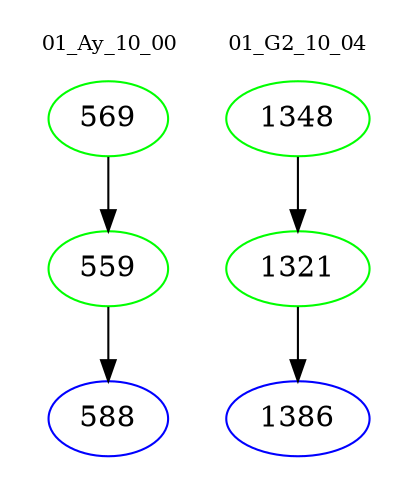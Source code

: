 digraph{
subgraph cluster_0 {
color = white
label = "01_Ay_10_00";
fontsize=10;
T0_569 [label="569", color="green"]
T0_569 -> T0_559 [color="black"]
T0_559 [label="559", color="green"]
T0_559 -> T0_588 [color="black"]
T0_588 [label="588", color="blue"]
}
subgraph cluster_1 {
color = white
label = "01_G2_10_04";
fontsize=10;
T1_1348 [label="1348", color="green"]
T1_1348 -> T1_1321 [color="black"]
T1_1321 [label="1321", color="green"]
T1_1321 -> T1_1386 [color="black"]
T1_1386 [label="1386", color="blue"]
}
}
